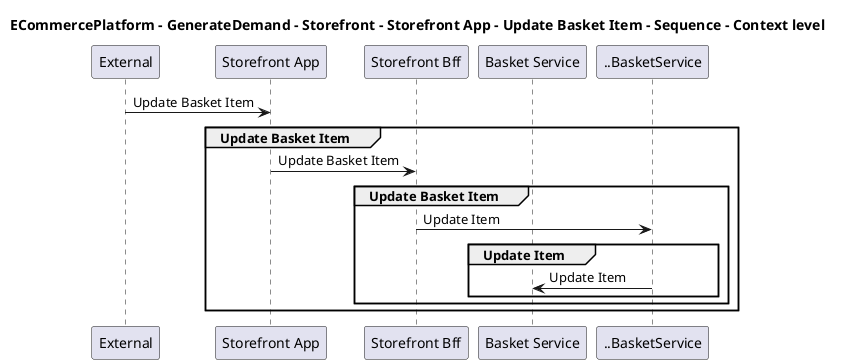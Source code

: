 @startuml

title ECommercePlatform - GenerateDemand - Storefront - Storefront App - Update Basket Item - Sequence - Context level

participant "External" as C4InterFlow.SoftwareSystems.ExternalSystem
participant "Storefront App" as ECommercePlatform.GenerateDemand.Storefront.SoftwareSystems.StorefrontApp
participant "Storefront Bff" as ECommercePlatform.GenerateDemand.Storefront.SoftwareSystems.StorefrontBff
participant "Basket Service" as ECommercePlatform.GenerateDemand.Basket.SoftwareSystems.BasketService

C4InterFlow.SoftwareSystems.ExternalSystem -> ECommercePlatform.GenerateDemand.Storefront.SoftwareSystems.StorefrontApp : Update Basket Item
group Update Basket Item
ECommercePlatform.GenerateDemand.Storefront.SoftwareSystems.StorefrontApp -> ECommercePlatform.GenerateDemand.Storefront.SoftwareSystems.StorefrontBff : Update Basket Item
group Update Basket Item
ECommercePlatform.GenerateDemand.Storefront.SoftwareSystems.StorefrontBff -> ..BasketService : Update Item
group Update Item
..BasketService -> ECommercePlatform.GenerateDemand.Basket.SoftwareSystems.BasketService : Update Item
end
end
end


@enduml
